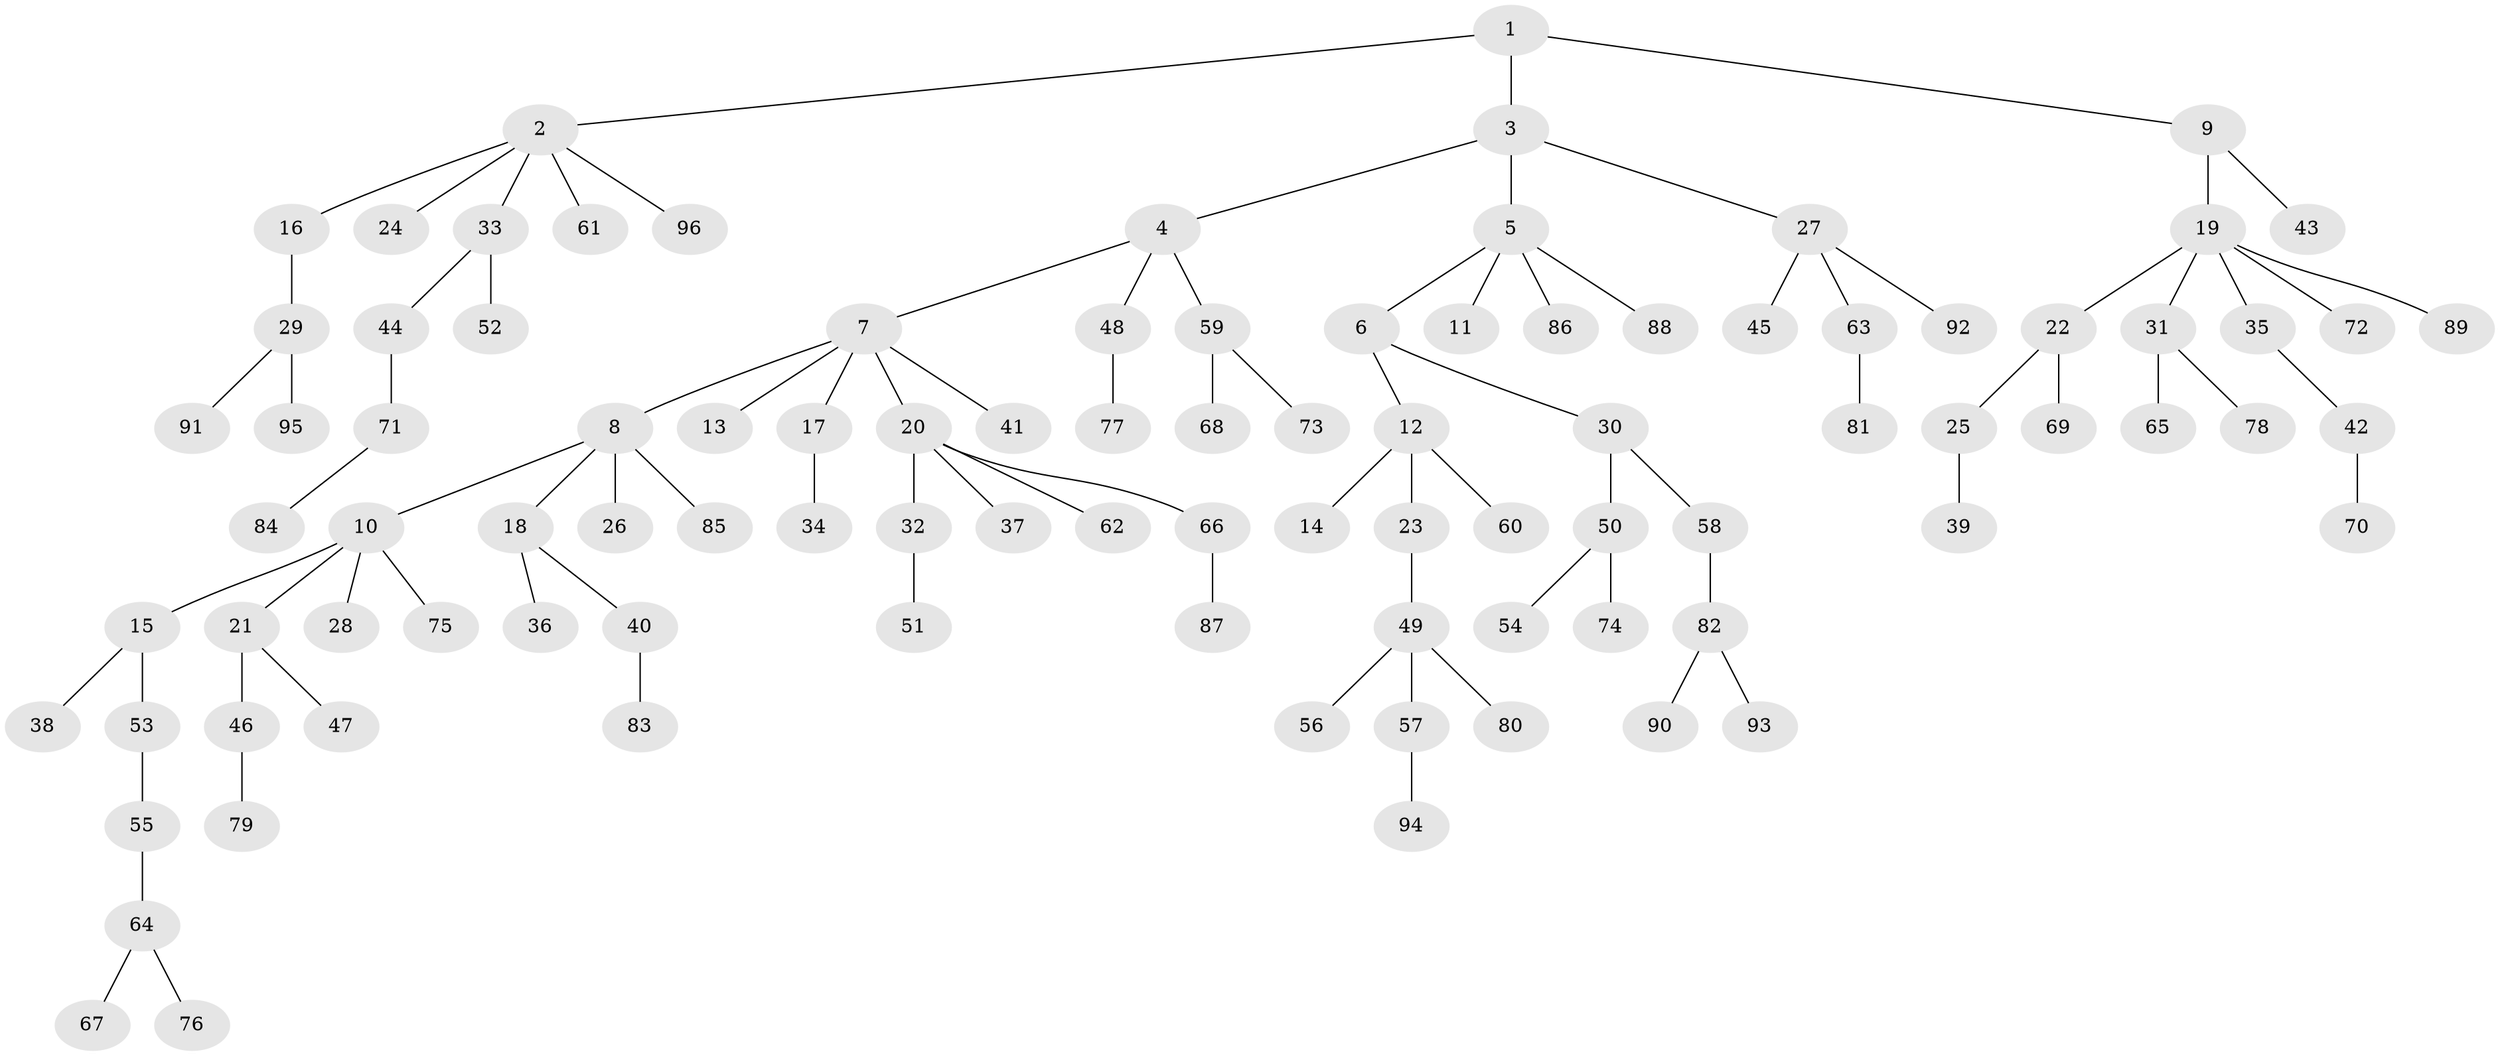 // Generated by graph-tools (version 1.1) at 2025/11/02/27/25 16:11:28]
// undirected, 96 vertices, 95 edges
graph export_dot {
graph [start="1"]
  node [color=gray90,style=filled];
  1;
  2;
  3;
  4;
  5;
  6;
  7;
  8;
  9;
  10;
  11;
  12;
  13;
  14;
  15;
  16;
  17;
  18;
  19;
  20;
  21;
  22;
  23;
  24;
  25;
  26;
  27;
  28;
  29;
  30;
  31;
  32;
  33;
  34;
  35;
  36;
  37;
  38;
  39;
  40;
  41;
  42;
  43;
  44;
  45;
  46;
  47;
  48;
  49;
  50;
  51;
  52;
  53;
  54;
  55;
  56;
  57;
  58;
  59;
  60;
  61;
  62;
  63;
  64;
  65;
  66;
  67;
  68;
  69;
  70;
  71;
  72;
  73;
  74;
  75;
  76;
  77;
  78;
  79;
  80;
  81;
  82;
  83;
  84;
  85;
  86;
  87;
  88;
  89;
  90;
  91;
  92;
  93;
  94;
  95;
  96;
  1 -- 2;
  1 -- 3;
  1 -- 9;
  2 -- 16;
  2 -- 24;
  2 -- 33;
  2 -- 61;
  2 -- 96;
  3 -- 4;
  3 -- 5;
  3 -- 27;
  4 -- 7;
  4 -- 48;
  4 -- 59;
  5 -- 6;
  5 -- 11;
  5 -- 86;
  5 -- 88;
  6 -- 12;
  6 -- 30;
  7 -- 8;
  7 -- 13;
  7 -- 17;
  7 -- 20;
  7 -- 41;
  8 -- 10;
  8 -- 18;
  8 -- 26;
  8 -- 85;
  9 -- 19;
  9 -- 43;
  10 -- 15;
  10 -- 21;
  10 -- 28;
  10 -- 75;
  12 -- 14;
  12 -- 23;
  12 -- 60;
  15 -- 38;
  15 -- 53;
  16 -- 29;
  17 -- 34;
  18 -- 36;
  18 -- 40;
  19 -- 22;
  19 -- 31;
  19 -- 35;
  19 -- 72;
  19 -- 89;
  20 -- 32;
  20 -- 37;
  20 -- 62;
  20 -- 66;
  21 -- 46;
  21 -- 47;
  22 -- 25;
  22 -- 69;
  23 -- 49;
  25 -- 39;
  27 -- 45;
  27 -- 63;
  27 -- 92;
  29 -- 91;
  29 -- 95;
  30 -- 50;
  30 -- 58;
  31 -- 65;
  31 -- 78;
  32 -- 51;
  33 -- 44;
  33 -- 52;
  35 -- 42;
  40 -- 83;
  42 -- 70;
  44 -- 71;
  46 -- 79;
  48 -- 77;
  49 -- 56;
  49 -- 57;
  49 -- 80;
  50 -- 54;
  50 -- 74;
  53 -- 55;
  55 -- 64;
  57 -- 94;
  58 -- 82;
  59 -- 68;
  59 -- 73;
  63 -- 81;
  64 -- 67;
  64 -- 76;
  66 -- 87;
  71 -- 84;
  82 -- 90;
  82 -- 93;
}
